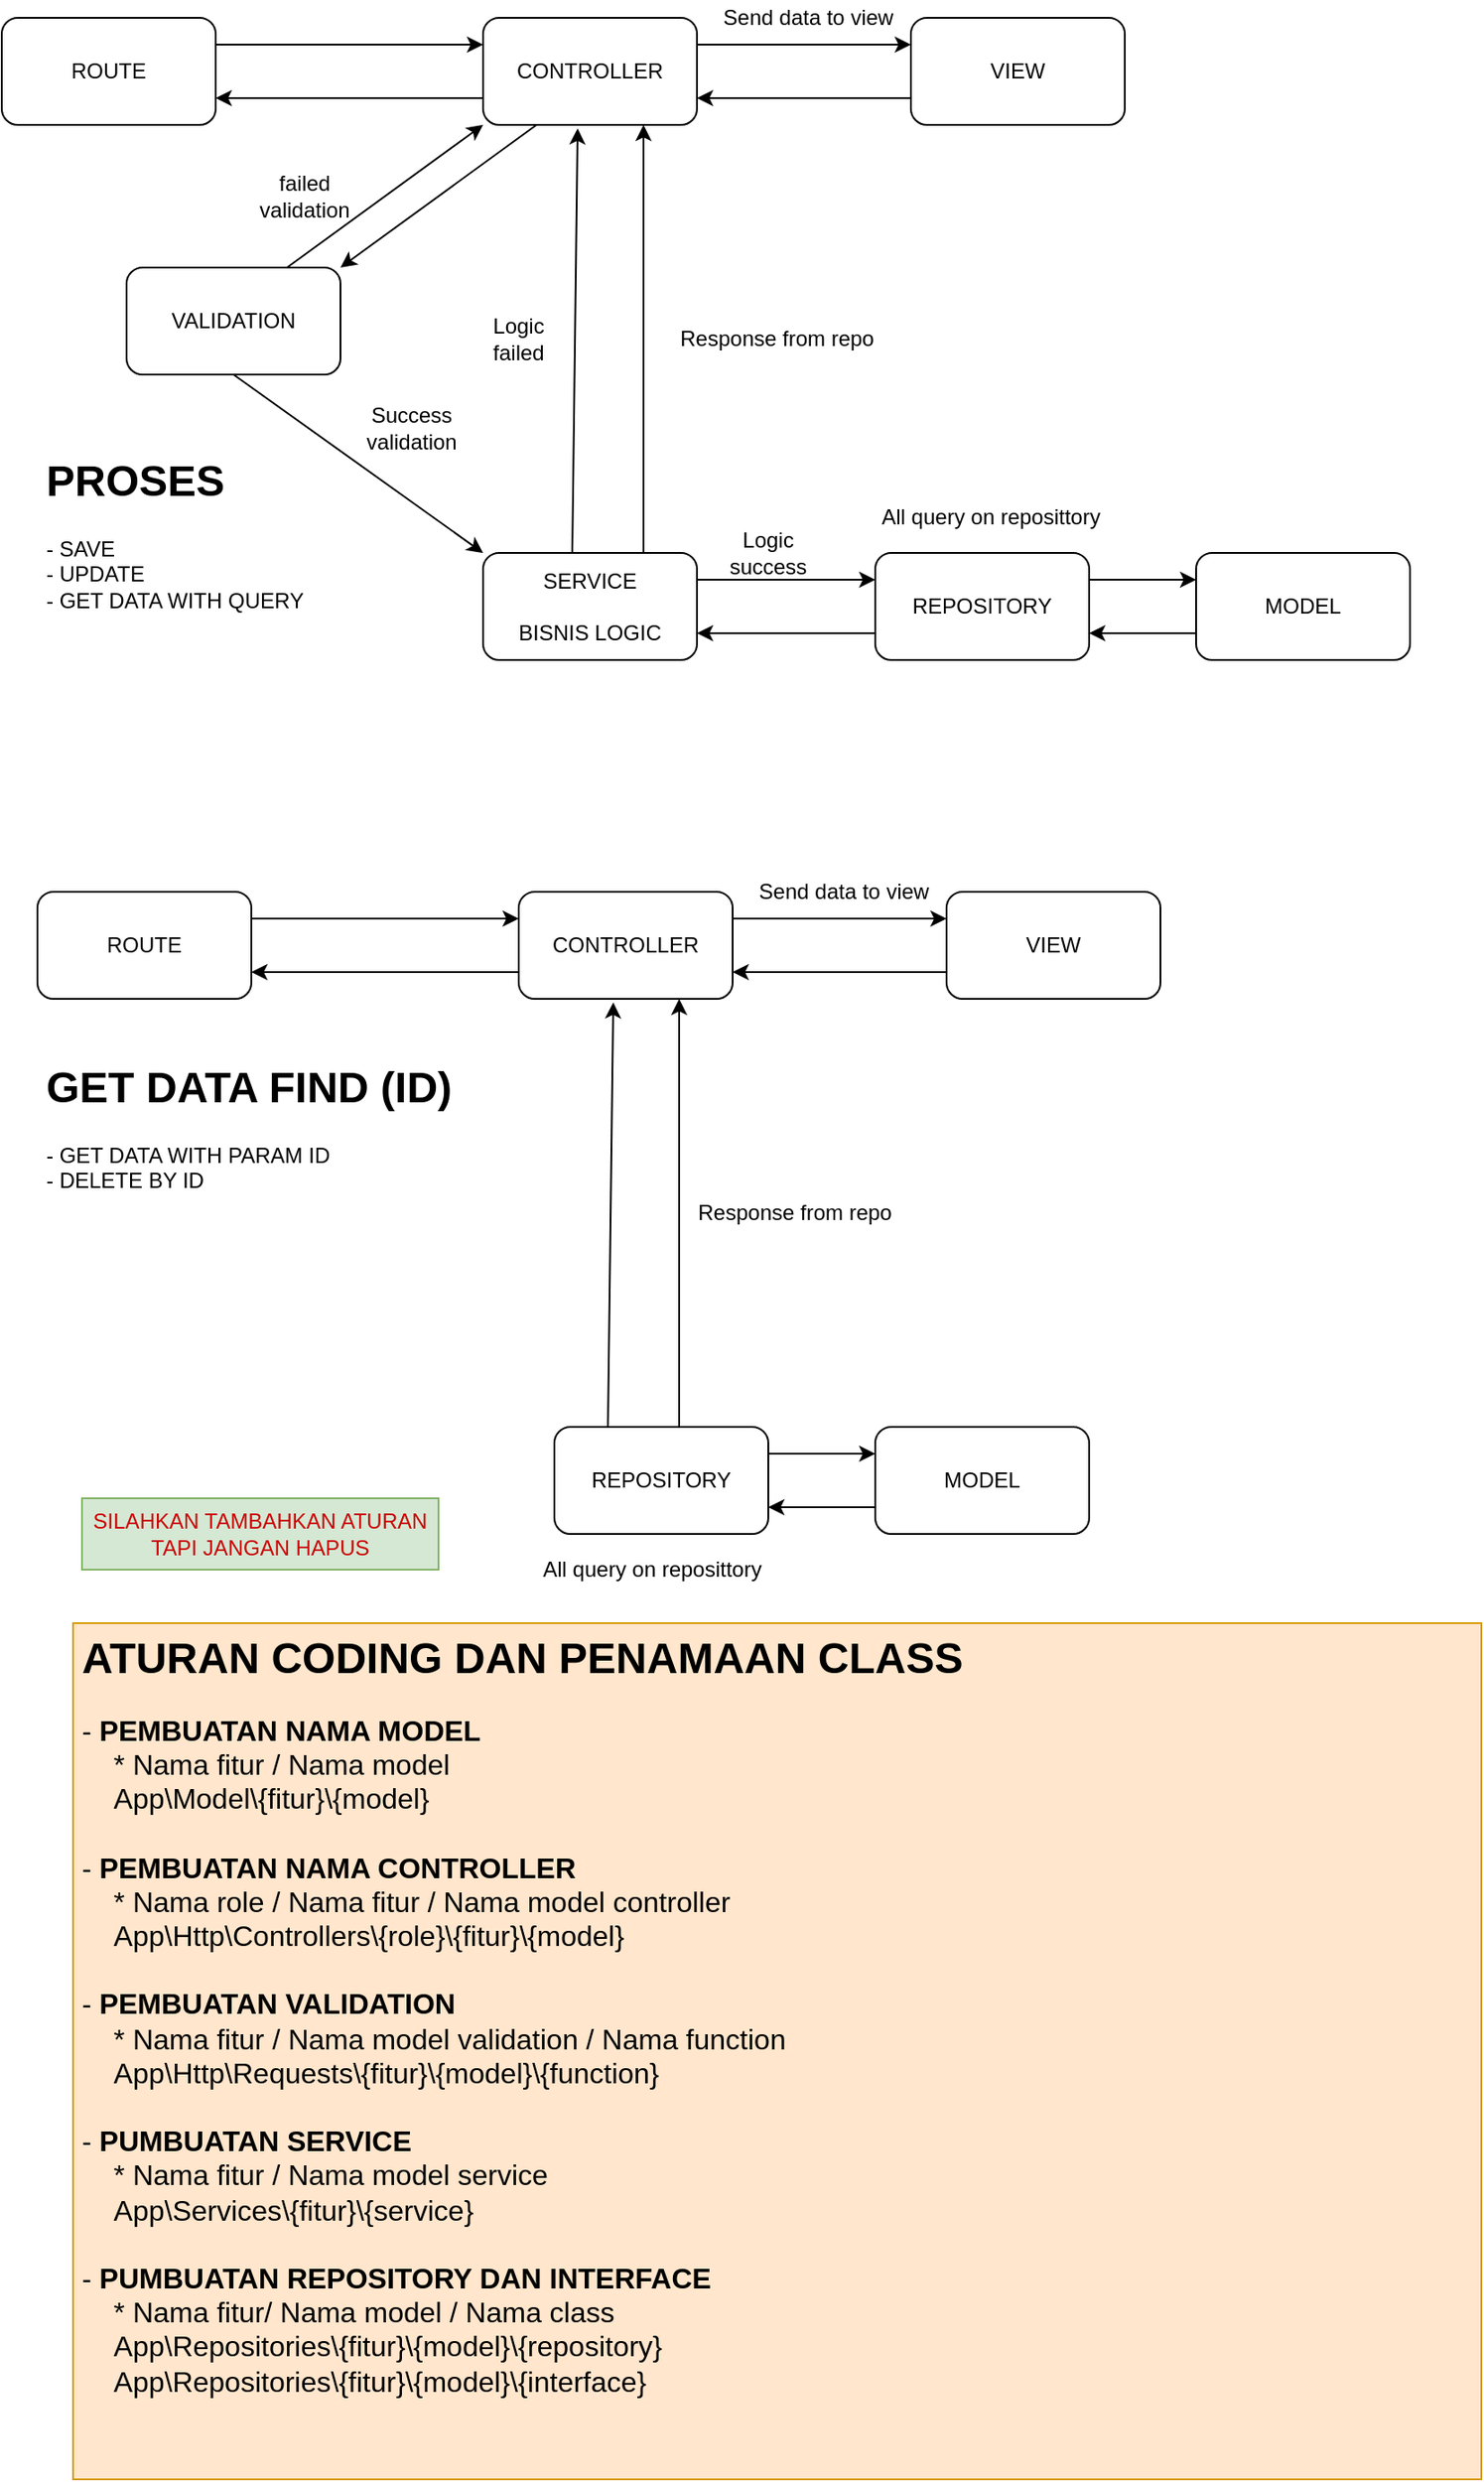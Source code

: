 <mxfile version="12.9.3" type="github">
  <diagram id="luk-lptBpI3I-AvnTJZ9" name="Page-1">
    <mxGraphModel dx="1038" dy="575" grid="1" gridSize="10" guides="1" tooltips="1" connect="1" arrows="1" fold="1" page="1" pageScale="1" pageWidth="850" pageHeight="3000" math="0" shadow="0">
      <root>
        <mxCell id="0" />
        <mxCell id="1" parent="0" />
        <mxCell id="W2P2gU5ogUcAPibVDbyo-1" value="ROUTE" style="rounded=1;whiteSpace=wrap;html=1;" parent="1" vertex="1">
          <mxGeometry x="10" y="50" width="120" height="60" as="geometry" />
        </mxCell>
        <mxCell id="W2P2gU5ogUcAPibVDbyo-2" value="CONTROLLER" style="rounded=1;whiteSpace=wrap;html=1;" parent="1" vertex="1">
          <mxGeometry x="280" y="50" width="120" height="60" as="geometry" />
        </mxCell>
        <mxCell id="W2P2gU5ogUcAPibVDbyo-3" value="&lt;div&gt;SERVICE&lt;/div&gt;&lt;br&gt;BISNIS LOGIC" style="rounded=1;whiteSpace=wrap;html=1;" parent="1" vertex="1">
          <mxGeometry x="280" y="350" width="120" height="60" as="geometry" />
        </mxCell>
        <mxCell id="W2P2gU5ogUcAPibVDbyo-4" value="REPOSITORY" style="rounded=1;whiteSpace=wrap;html=1;" parent="1" vertex="1">
          <mxGeometry x="500" y="350" width="120" height="60" as="geometry" />
        </mxCell>
        <mxCell id="W2P2gU5ogUcAPibVDbyo-5" value="VALIDATION" style="rounded=1;whiteSpace=wrap;html=1;" parent="1" vertex="1">
          <mxGeometry x="80" y="190" width="120" height="60" as="geometry" />
        </mxCell>
        <mxCell id="W2P2gU5ogUcAPibVDbyo-6" value="MODEL" style="rounded=1;whiteSpace=wrap;html=1;" parent="1" vertex="1">
          <mxGeometry x="680" y="350" width="120" height="60" as="geometry" />
        </mxCell>
        <mxCell id="W2P2gU5ogUcAPibVDbyo-8" value="" style="endArrow=classic;html=1;exitX=0.75;exitY=0;exitDx=0;exitDy=0;entryX=0;entryY=1;entryDx=0;entryDy=0;" parent="1" source="W2P2gU5ogUcAPibVDbyo-5" target="W2P2gU5ogUcAPibVDbyo-2" edge="1">
          <mxGeometry width="50" height="50" relative="1" as="geometry">
            <mxPoint x="280" y="290" as="sourcePoint" />
            <mxPoint x="220" y="120" as="targetPoint" />
          </mxGeometry>
        </mxCell>
        <mxCell id="W2P2gU5ogUcAPibVDbyo-9" value="" style="endArrow=classic;html=1;entryX=0;entryY=0;entryDx=0;entryDy=0;exitX=0.5;exitY=1;exitDx=0;exitDy=0;" parent="1" source="W2P2gU5ogUcAPibVDbyo-5" target="W2P2gU5ogUcAPibVDbyo-3" edge="1">
          <mxGeometry width="50" height="50" relative="1" as="geometry">
            <mxPoint x="280" y="290" as="sourcePoint" />
            <mxPoint x="330" y="240" as="targetPoint" />
          </mxGeometry>
        </mxCell>
        <mxCell id="W2P2gU5ogUcAPibVDbyo-11" value="" style="endArrow=classic;html=1;exitX=1;exitY=0.25;exitDx=0;exitDy=0;entryX=0;entryY=0.25;entryDx=0;entryDy=0;" parent="1" source="W2P2gU5ogUcAPibVDbyo-4" target="W2P2gU5ogUcAPibVDbyo-6" edge="1">
          <mxGeometry width="50" height="50" relative="1" as="geometry">
            <mxPoint x="280" y="290" as="sourcePoint" />
            <mxPoint x="330" y="240" as="targetPoint" />
          </mxGeometry>
        </mxCell>
        <mxCell id="W2P2gU5ogUcAPibVDbyo-12" value="" style="endArrow=classic;html=1;exitX=0;exitY=0.75;exitDx=0;exitDy=0;entryX=1;entryY=0.75;entryDx=0;entryDy=0;" parent="1" source="W2P2gU5ogUcAPibVDbyo-6" target="W2P2gU5ogUcAPibVDbyo-4" edge="1">
          <mxGeometry width="50" height="50" relative="1" as="geometry">
            <mxPoint x="280" y="290" as="sourcePoint" />
            <mxPoint x="330" y="240" as="targetPoint" />
          </mxGeometry>
        </mxCell>
        <mxCell id="W2P2gU5ogUcAPibVDbyo-13" value="" style="endArrow=classic;html=1;exitX=1;exitY=0.25;exitDx=0;exitDy=0;entryX=0;entryY=0.25;entryDx=0;entryDy=0;" parent="1" source="W2P2gU5ogUcAPibVDbyo-3" target="W2P2gU5ogUcAPibVDbyo-4" edge="1">
          <mxGeometry width="50" height="50" relative="1" as="geometry">
            <mxPoint x="280" y="290" as="sourcePoint" />
            <mxPoint x="330" y="240" as="targetPoint" />
          </mxGeometry>
        </mxCell>
        <mxCell id="W2P2gU5ogUcAPibVDbyo-14" value="" style="endArrow=classic;html=1;exitX=0;exitY=0.75;exitDx=0;exitDy=0;entryX=1;entryY=0.75;entryDx=0;entryDy=0;" parent="1" source="W2P2gU5ogUcAPibVDbyo-4" target="W2P2gU5ogUcAPibVDbyo-3" edge="1">
          <mxGeometry width="50" height="50" relative="1" as="geometry">
            <mxPoint x="280" y="290" as="sourcePoint" />
            <mxPoint x="330" y="240" as="targetPoint" />
          </mxGeometry>
        </mxCell>
        <mxCell id="W2P2gU5ogUcAPibVDbyo-15" value="" style="endArrow=classic;html=1;exitX=0.75;exitY=0;exitDx=0;exitDy=0;entryX=0.75;entryY=1;entryDx=0;entryDy=0;" parent="1" source="W2P2gU5ogUcAPibVDbyo-3" target="W2P2gU5ogUcAPibVDbyo-2" edge="1">
          <mxGeometry width="50" height="50" relative="1" as="geometry">
            <mxPoint x="280" y="290" as="sourcePoint" />
            <mxPoint x="330" y="240" as="targetPoint" />
          </mxGeometry>
        </mxCell>
        <mxCell id="W2P2gU5ogUcAPibVDbyo-17" value="" style="endArrow=classic;html=1;exitX=1;exitY=0.25;exitDx=0;exitDy=0;entryX=0;entryY=0.25;entryDx=0;entryDy=0;" parent="1" source="W2P2gU5ogUcAPibVDbyo-1" target="W2P2gU5ogUcAPibVDbyo-2" edge="1">
          <mxGeometry width="50" height="50" relative="1" as="geometry">
            <mxPoint x="280" y="250" as="sourcePoint" />
            <mxPoint x="330" y="200" as="targetPoint" />
          </mxGeometry>
        </mxCell>
        <mxCell id="W2P2gU5ogUcAPibVDbyo-18" value="" style="endArrow=classic;html=1;exitX=0;exitY=0.75;exitDx=0;exitDy=0;entryX=1;entryY=0.75;entryDx=0;entryDy=0;" parent="1" source="W2P2gU5ogUcAPibVDbyo-2" target="W2P2gU5ogUcAPibVDbyo-1" edge="1">
          <mxGeometry width="50" height="50" relative="1" as="geometry">
            <mxPoint x="280" y="250" as="sourcePoint" />
            <mxPoint x="330" y="200" as="targetPoint" />
          </mxGeometry>
        </mxCell>
        <mxCell id="W2P2gU5ogUcAPibVDbyo-19" value="&lt;div&gt;VIEW&lt;/div&gt;" style="rounded=1;whiteSpace=wrap;html=1;" parent="1" vertex="1">
          <mxGeometry x="520" y="50" width="120" height="60" as="geometry" />
        </mxCell>
        <mxCell id="W2P2gU5ogUcAPibVDbyo-20" value="" style="endArrow=classic;html=1;exitX=0;exitY=0.75;exitDx=0;exitDy=0;entryX=1;entryY=0.75;entryDx=0;entryDy=0;" parent="1" source="W2P2gU5ogUcAPibVDbyo-19" target="W2P2gU5ogUcAPibVDbyo-2" edge="1">
          <mxGeometry width="50" height="50" relative="1" as="geometry">
            <mxPoint x="280" y="250" as="sourcePoint" />
            <mxPoint x="330" y="200" as="targetPoint" />
          </mxGeometry>
        </mxCell>
        <mxCell id="W2P2gU5ogUcAPibVDbyo-21" value="" style="endArrow=classic;html=1;exitX=1;exitY=0.25;exitDx=0;exitDy=0;entryX=0;entryY=0.25;entryDx=0;entryDy=0;" parent="1" source="W2P2gU5ogUcAPibVDbyo-2" target="W2P2gU5ogUcAPibVDbyo-19" edge="1">
          <mxGeometry width="50" height="50" relative="1" as="geometry">
            <mxPoint x="280" y="250" as="sourcePoint" />
            <mxPoint x="330" y="200" as="targetPoint" />
          </mxGeometry>
        </mxCell>
        <mxCell id="W2P2gU5ogUcAPibVDbyo-23" value="&lt;h1&gt;PROSES&lt;/h1&gt;&lt;div&gt;- SAVE&lt;/div&gt;&lt;div&gt;- UPDATE&lt;/div&gt;&lt;div&gt;- GET DATA WITH QUERY&lt;/div&gt;" style="text;html=1;strokeColor=none;fillColor=none;spacing=5;spacingTop=-20;whiteSpace=wrap;overflow=hidden;rounded=0;" parent="1" vertex="1">
          <mxGeometry x="30" y="290" width="220" height="100" as="geometry" />
        </mxCell>
        <mxCell id="W2P2gU5ogUcAPibVDbyo-24" value="" style="endArrow=classic;html=1;entryX=1;entryY=0;entryDx=0;entryDy=0;exitX=0.25;exitY=1;exitDx=0;exitDy=0;" parent="1" source="W2P2gU5ogUcAPibVDbyo-2" target="W2P2gU5ogUcAPibVDbyo-5" edge="1">
          <mxGeometry width="50" height="50" relative="1" as="geometry">
            <mxPoint x="260" y="180" as="sourcePoint" />
            <mxPoint x="330" y="200" as="targetPoint" />
          </mxGeometry>
        </mxCell>
        <mxCell id="W2P2gU5ogUcAPibVDbyo-25" value="&lt;div&gt;failed validation&lt;/div&gt;" style="text;html=1;strokeColor=none;fillColor=none;align=center;verticalAlign=middle;whiteSpace=wrap;rounded=0;" parent="1" vertex="1">
          <mxGeometry x="160" y="140" width="40" height="20" as="geometry" />
        </mxCell>
        <mxCell id="W2P2gU5ogUcAPibVDbyo-27" value="Success validation" style="text;html=1;strokeColor=none;fillColor=none;align=center;verticalAlign=middle;whiteSpace=wrap;rounded=0;" parent="1" vertex="1">
          <mxGeometry x="220" y="270" width="40" height="20" as="geometry" />
        </mxCell>
        <mxCell id="W2P2gU5ogUcAPibVDbyo-28" value="Logic success" style="text;html=1;strokeColor=none;fillColor=none;align=center;verticalAlign=middle;whiteSpace=wrap;rounded=0;" parent="1" vertex="1">
          <mxGeometry x="420" y="340" width="40" height="20" as="geometry" />
        </mxCell>
        <mxCell id="W2P2gU5ogUcAPibVDbyo-29" value="" style="endArrow=classic;html=1;exitX=0.417;exitY=0;exitDx=0;exitDy=0;exitPerimeter=0;entryX=0.442;entryY=1.033;entryDx=0;entryDy=0;entryPerimeter=0;" parent="1" source="W2P2gU5ogUcAPibVDbyo-3" target="W2P2gU5ogUcAPibVDbyo-2" edge="1">
          <mxGeometry width="50" height="50" relative="1" as="geometry">
            <mxPoint x="280" y="250" as="sourcePoint" />
            <mxPoint x="330" y="200" as="targetPoint" />
          </mxGeometry>
        </mxCell>
        <mxCell id="W2P2gU5ogUcAPibVDbyo-32" value="Logic failed" style="text;html=1;strokeColor=none;fillColor=none;align=center;verticalAlign=middle;whiteSpace=wrap;rounded=0;" parent="1" vertex="1">
          <mxGeometry x="280" y="220" width="40" height="20" as="geometry" />
        </mxCell>
        <mxCell id="W2P2gU5ogUcAPibVDbyo-34" value="Response from repo" style="text;html=1;strokeColor=none;fillColor=none;align=center;verticalAlign=middle;whiteSpace=wrap;rounded=0;" parent="1" vertex="1">
          <mxGeometry x="380" y="220" width="130" height="20" as="geometry" />
        </mxCell>
        <mxCell id="W2P2gU5ogUcAPibVDbyo-35" value="Send data to view" style="text;html=1;strokeColor=none;fillColor=none;align=center;verticalAlign=middle;whiteSpace=wrap;rounded=0;" parent="1" vertex="1">
          <mxGeometry x="405" y="40" width="115" height="20" as="geometry" />
        </mxCell>
        <mxCell id="W2P2gU5ogUcAPibVDbyo-37" value="All query on reposittory" style="text;html=1;strokeColor=none;fillColor=none;align=center;verticalAlign=middle;whiteSpace=wrap;rounded=0;" parent="1" vertex="1">
          <mxGeometry x="490" y="320" width="150" height="20" as="geometry" />
        </mxCell>
        <mxCell id="qvVug3DaQenadUw8ivpM-85" value="ROUTE" style="rounded=1;whiteSpace=wrap;html=1;" vertex="1" parent="1">
          <mxGeometry x="30" y="540" width="120" height="60" as="geometry" />
        </mxCell>
        <mxCell id="qvVug3DaQenadUw8ivpM-86" value="CONTROLLER" style="rounded=1;whiteSpace=wrap;html=1;" vertex="1" parent="1">
          <mxGeometry x="300" y="540" width="120" height="60" as="geometry" />
        </mxCell>
        <mxCell id="qvVug3DaQenadUw8ivpM-88" value="REPOSITORY" style="rounded=1;whiteSpace=wrap;html=1;" vertex="1" parent="1">
          <mxGeometry x="320" y="840" width="120" height="60" as="geometry" />
        </mxCell>
        <mxCell id="qvVug3DaQenadUw8ivpM-90" value="MODEL" style="rounded=1;whiteSpace=wrap;html=1;" vertex="1" parent="1">
          <mxGeometry x="500" y="840" width="120" height="60" as="geometry" />
        </mxCell>
        <mxCell id="qvVug3DaQenadUw8ivpM-93" value="" style="endArrow=classic;html=1;exitX=1;exitY=0.25;exitDx=0;exitDy=0;entryX=0;entryY=0.25;entryDx=0;entryDy=0;" edge="1" source="qvVug3DaQenadUw8ivpM-88" target="qvVug3DaQenadUw8ivpM-90" parent="1">
          <mxGeometry width="50" height="50" relative="1" as="geometry">
            <mxPoint x="100" y="780" as="sourcePoint" />
            <mxPoint x="150" y="730" as="targetPoint" />
          </mxGeometry>
        </mxCell>
        <mxCell id="qvVug3DaQenadUw8ivpM-94" value="" style="endArrow=classic;html=1;exitX=0;exitY=0.75;exitDx=0;exitDy=0;entryX=1;entryY=0.75;entryDx=0;entryDy=0;" edge="1" source="qvVug3DaQenadUw8ivpM-90" target="qvVug3DaQenadUw8ivpM-88" parent="1">
          <mxGeometry width="50" height="50" relative="1" as="geometry">
            <mxPoint x="100" y="780" as="sourcePoint" />
            <mxPoint x="150" y="730" as="targetPoint" />
          </mxGeometry>
        </mxCell>
        <mxCell id="qvVug3DaQenadUw8ivpM-97" value="" style="endArrow=classic;html=1;exitX=0.75;exitY=0;exitDx=0;exitDy=0;entryX=0.75;entryY=1;entryDx=0;entryDy=0;" edge="1" target="qvVug3DaQenadUw8ivpM-86" parent="1">
          <mxGeometry width="50" height="50" relative="1" as="geometry">
            <mxPoint x="390" y="840" as="sourcePoint" />
            <mxPoint x="350" y="730" as="targetPoint" />
          </mxGeometry>
        </mxCell>
        <mxCell id="qvVug3DaQenadUw8ivpM-98" value="" style="endArrow=classic;html=1;exitX=1;exitY=0.25;exitDx=0;exitDy=0;entryX=0;entryY=0.25;entryDx=0;entryDy=0;" edge="1" source="qvVug3DaQenadUw8ivpM-85" target="qvVug3DaQenadUw8ivpM-86" parent="1">
          <mxGeometry width="50" height="50" relative="1" as="geometry">
            <mxPoint x="300" y="740" as="sourcePoint" />
            <mxPoint x="350" y="690" as="targetPoint" />
          </mxGeometry>
        </mxCell>
        <mxCell id="qvVug3DaQenadUw8ivpM-99" value="" style="endArrow=classic;html=1;exitX=0;exitY=0.75;exitDx=0;exitDy=0;entryX=1;entryY=0.75;entryDx=0;entryDy=0;" edge="1" source="qvVug3DaQenadUw8ivpM-86" target="qvVug3DaQenadUw8ivpM-85" parent="1">
          <mxGeometry width="50" height="50" relative="1" as="geometry">
            <mxPoint x="300" y="740" as="sourcePoint" />
            <mxPoint x="350" y="690" as="targetPoint" />
          </mxGeometry>
        </mxCell>
        <mxCell id="qvVug3DaQenadUw8ivpM-100" value="&lt;div&gt;VIEW&lt;/div&gt;" style="rounded=1;whiteSpace=wrap;html=1;" vertex="1" parent="1">
          <mxGeometry x="540" y="540" width="120" height="60" as="geometry" />
        </mxCell>
        <mxCell id="qvVug3DaQenadUw8ivpM-101" value="" style="endArrow=classic;html=1;exitX=0;exitY=0.75;exitDx=0;exitDy=0;entryX=1;entryY=0.75;entryDx=0;entryDy=0;" edge="1" source="qvVug3DaQenadUw8ivpM-100" target="qvVug3DaQenadUw8ivpM-86" parent="1">
          <mxGeometry width="50" height="50" relative="1" as="geometry">
            <mxPoint x="300" y="740" as="sourcePoint" />
            <mxPoint x="350" y="690" as="targetPoint" />
          </mxGeometry>
        </mxCell>
        <mxCell id="qvVug3DaQenadUw8ivpM-102" value="" style="endArrow=classic;html=1;exitX=1;exitY=0.25;exitDx=0;exitDy=0;entryX=0;entryY=0.25;entryDx=0;entryDy=0;" edge="1" source="qvVug3DaQenadUw8ivpM-86" target="qvVug3DaQenadUw8ivpM-100" parent="1">
          <mxGeometry width="50" height="50" relative="1" as="geometry">
            <mxPoint x="300" y="740" as="sourcePoint" />
            <mxPoint x="350" y="690" as="targetPoint" />
          </mxGeometry>
        </mxCell>
        <mxCell id="qvVug3DaQenadUw8ivpM-103" value="&lt;h1&gt;GET DATA FIND (ID)&lt;/h1&gt;&lt;div&gt;- GET DATA WITH PARAM ID&lt;/div&gt;&lt;div&gt;- DELETE BY ID&lt;br&gt;&lt;/div&gt;" style="text;html=1;strokeColor=none;fillColor=none;spacing=5;spacingTop=-20;whiteSpace=wrap;overflow=hidden;rounded=0;" vertex="1" parent="1">
          <mxGeometry x="30" y="630" width="250" height="100" as="geometry" />
        </mxCell>
        <mxCell id="qvVug3DaQenadUw8ivpM-108" value="" style="endArrow=classic;html=1;exitX=0.417;exitY=0;exitDx=0;exitDy=0;exitPerimeter=0;entryX=0.442;entryY=1.033;entryDx=0;entryDy=0;entryPerimeter=0;" edge="1" target="qvVug3DaQenadUw8ivpM-86" parent="1">
          <mxGeometry width="50" height="50" relative="1" as="geometry">
            <mxPoint x="350.04" y="840" as="sourcePoint" />
            <mxPoint x="350" y="690" as="targetPoint" />
          </mxGeometry>
        </mxCell>
        <mxCell id="qvVug3DaQenadUw8ivpM-110" value="Response from repo" style="text;html=1;strokeColor=none;fillColor=none;align=center;verticalAlign=middle;whiteSpace=wrap;rounded=0;" vertex="1" parent="1">
          <mxGeometry x="390" y="710" width="130" height="20" as="geometry" />
        </mxCell>
        <mxCell id="qvVug3DaQenadUw8ivpM-111" value="Send data to view" style="text;html=1;strokeColor=none;fillColor=none;align=center;verticalAlign=middle;whiteSpace=wrap;rounded=0;" vertex="1" parent="1">
          <mxGeometry x="425" y="530" width="115" height="20" as="geometry" />
        </mxCell>
        <mxCell id="qvVug3DaQenadUw8ivpM-112" value="All query on reposittory" style="text;html=1;strokeColor=none;fillColor=none;align=center;verticalAlign=middle;whiteSpace=wrap;rounded=0;" vertex="1" parent="1">
          <mxGeometry x="300" y="910" width="150" height="20" as="geometry" />
        </mxCell>
        <mxCell id="qvVug3DaQenadUw8ivpM-113" value="&lt;h1&gt;ATURAN CODING DAN PENAMAAN CLASS&lt;br&gt;&lt;/h1&gt;&lt;font style=&quot;font-size: 16px&quot;&gt;- &lt;b&gt;PEMBUATAN NAMA MODEL&lt;/b&gt;&lt;br&gt;&amp;nbsp;&amp;nbsp; &amp;nbsp;* Nama fitur / Nama model&lt;br&gt;&amp;nbsp;&amp;nbsp; &amp;nbsp;App\Model\{fitur}\{model}&lt;br&gt;&amp;nbsp;&amp;nbsp; &amp;nbsp;&lt;br&gt;- &lt;b&gt;PEMBUATAN NAMA CONTROLLER&lt;/b&gt;&lt;br&gt;&amp;nbsp;&amp;nbsp; &amp;nbsp;* Nama role / Nama fitur / Nama model controller&lt;br&gt;&amp;nbsp;&amp;nbsp; &amp;nbsp;App\Http\Controllers\{role}\{fitur}\{model}&lt;br&gt;&amp;nbsp;&amp;nbsp; &lt;br&gt;- &lt;b&gt;PEMBUATAN VALIDATION&lt;/b&gt;&lt;br&gt;&amp;nbsp;&amp;nbsp; &amp;nbsp;* Nama fitur / Nama model validation / Nama function&lt;br&gt;&amp;nbsp;&amp;nbsp; &amp;nbsp;App\Http\Requests\{fitur}\{model}\{function}&lt;br&gt;&amp;nbsp;&amp;nbsp; &amp;nbsp;&lt;br&gt;- &lt;b&gt;PUMBUATAN SERVICE&lt;/b&gt;&lt;br&gt;&amp;nbsp;&amp;nbsp; &amp;nbsp;* Nama fitur / Nama model service&lt;br&gt;&amp;nbsp;&amp;nbsp; &amp;nbsp;App\Services\{fitur}\{service}&lt;br&gt;&lt;br&gt;- &lt;b&gt;PUMBUATAN REPOSITORY DAN INTERFACE&lt;/b&gt;&lt;br&gt;&amp;nbsp;&amp;nbsp; &amp;nbsp;* Nama fitur/ Nama model / Nama class &lt;br&gt;&amp;nbsp;&amp;nbsp; &amp;nbsp;App\Repositories\{fitur}\{model}\{repository}&lt;br&gt;&amp;nbsp;&amp;nbsp; &amp;nbsp;App\Repositories\{fitur}\{model}\{interface}&lt;/font&gt;" style="text;html=1;strokeColor=#d79b00;fillColor=#ffe6cc;spacing=5;spacingTop=-20;whiteSpace=wrap;overflow=hidden;rounded=0;" vertex="1" parent="1">
          <mxGeometry x="50" y="950" width="790" height="480" as="geometry" />
        </mxCell>
        <mxCell id="qvVug3DaQenadUw8ivpM-114" value="&lt;font color=&quot;#CC0000&quot;&gt;SILAHKAN TAMBAHKAN ATURAN TAPI JANGAN HAPUS&lt;/font&gt;" style="text;html=1;strokeColor=#82b366;fillColor=#d5e8d4;align=center;verticalAlign=middle;whiteSpace=wrap;rounded=0;" vertex="1" parent="1">
          <mxGeometry x="55" y="880" width="200" height="40" as="geometry" />
        </mxCell>
      </root>
    </mxGraphModel>
  </diagram>
</mxfile>
